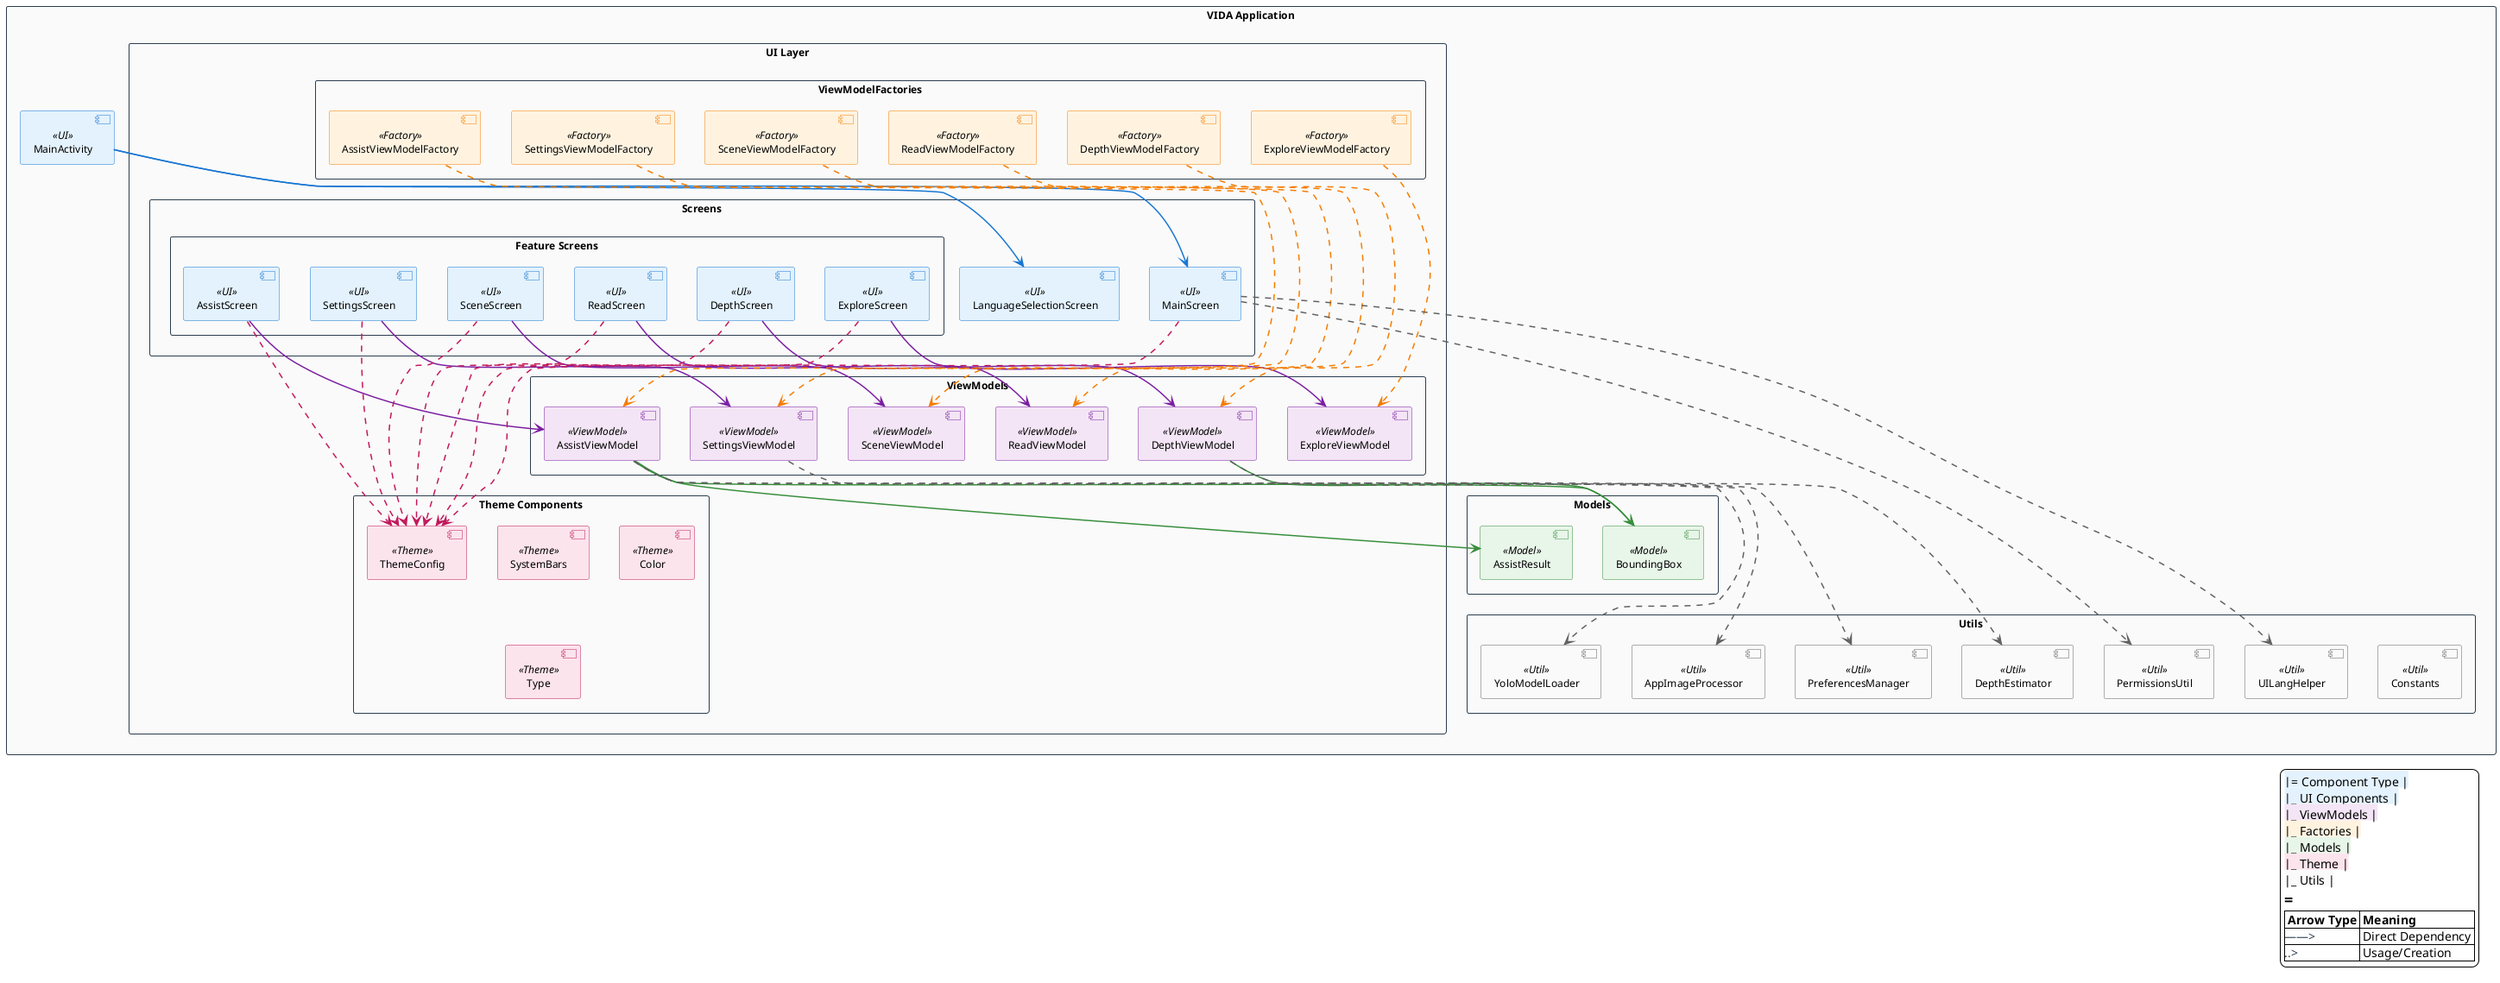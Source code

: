 @startuml VIDA Architecture

' Custom styles
skinparam backgroundColor white
skinparam handwritten false
skinparam shadowing false
skinparam defaultFontName Arial
skinparam defaultFontSize 12

' Package styling
skinparam packageStyle rectangle
skinparam package {
    BackgroundColor #FAFAFA
    BorderColor #2C3E50
    FontColor #2C3E50
    StereotypeFontColor #2C3E50
}

' Component styling
skinparam component {
    BackgroundColor<<UI>> #E3F2FD
    BorderColor<<UI>> #1976D2
    BackgroundColor<<ViewModel>> #F3E5F5
    BorderColor<<ViewModel>> #7B1FA2
    BackgroundColor<<Factory>> #FFF3E0
    BorderColor<<Factory>> #F57C00
    BackgroundColor<<Model>> #E8F5E9
    BorderColor<<Model>> #388E3C
    BackgroundColor<<Util>> #FAFAFA
    BorderColor<<Util>> #616161
    BackgroundColor<<Theme>> #FCE4EC
    BorderColor<<Theme>> #C2185B
}

' Arrow styling
skinparam arrow {
    Color #2C3E50
    Thickness 1.5
}

package "VIDA Application" {
    [MainActivity] as main <<UI>>

    package "UI Layer" {
        package "Screens" {
            [MainScreen] <<UI>>
            [LanguageSelectionScreen] <<UI>>
            
            package "Feature Screens" {
                [AssistScreen] <<UI>>
                [DepthScreen] <<UI>>
                [ExploreScreen] <<UI>>
                [ReadScreen] <<UI>>
                [SceneScreen] <<UI>>
                [SettingsScreen] <<UI>>
            }
        }

        package "ViewModels" {
            [AssistViewModel] <<ViewModel>>
            [DepthViewModel] <<ViewModel>>
            [ExploreViewModel] <<ViewModel>>
            [ReadViewModel] <<ViewModel>>
            [SceneViewModel] <<ViewModel>>
            [SettingsViewModel] <<ViewModel>>
        }

        package "ViewModelFactories" {
            [AssistViewModelFactory] <<Factory>>
            [DepthViewModelFactory] <<Factory>>
            [ExploreViewModelFactory] <<Factory>>
            [ReadViewModelFactory] <<Factory>>
            [SceneViewModelFactory] <<Factory>>
            [SettingsViewModelFactory] <<Factory>>
        }

        package "Theme Components" {
            [ThemeConfig] as theme <<Theme>>
            [SystemBars] <<Theme>>
            [Color] <<Theme>>
            [Type] <<Theme>>
        }
    }
    
    package "Models" {
        [BoundingBox] <<Model>>
        [AssistResult] <<Model>>
    }
    
    package "Utils" {
        [Constants] <<Util>>
        [PermissionsUtil] <<Util>>
        [PreferencesManager] <<Util>>
        [YoloModelLoader] <<Util>>
        [UILangHelper] <<Util>>
        [AppImageProcessor] <<Util>>
        [DepthEstimator] <<Util>>
    }
}

' Layout hints
together {
    [AssistScreen]
    [AssistViewModel]
    [AssistViewModelFactory]
}

together {
    [DepthScreen]
    [DepthViewModel]
    [DepthViewModelFactory]
}

' Main navigation flow
main -[#1976D2]-> [MainScreen]
main -[#1976D2]-> [LanguageSelectionScreen]

' Screen to ViewModel relationships
[AssistScreen] -[#7B1FA2]-> [AssistViewModel]
[DepthScreen] -[#7B1FA2]-> [DepthViewModel]
[ExploreScreen] -[#7B1FA2]-> [ExploreViewModel]
[ReadScreen] -[#7B1FA2]-> [ReadViewModel]
[SceneScreen] -[#7B1FA2]-> [SceneViewModel]
[SettingsScreen] -[#7B1FA2]-> [SettingsViewModel]

' ViewModel to ViewModelFactory relationships
[AssistViewModelFactory] -[#F57C00]..> [AssistViewModel]
[DepthViewModelFactory] -[#F57C00]..> [DepthViewModel]
[ExploreViewModelFactory] -[#F57C00]..> [ExploreViewModel]
[ReadViewModelFactory] -[#F57C00]..> [ReadViewModel]
[SceneViewModelFactory] -[#F57C00]..> [SceneViewModel]
[SettingsViewModelFactory] -[#F57C00]..> [SettingsViewModel]

' ViewModel to Model relationships
[AssistViewModel] -[#388E3C]-> [AssistResult]
[AssistViewModel] -[#388E3C]-> [BoundingBox]
[DepthViewModel] -[#388E3C]-> [BoundingBox]

' Theme relationships
[MainScreen] -[#C2185B]..> theme
[AssistScreen] -[#C2185B]..> theme
[DepthScreen] -[#C2185B]..> theme
[ExploreScreen] -[#C2185B]..> theme
[ReadScreen] -[#C2185B]..> theme
[SceneScreen] -[#C2185B]..> theme
[SettingsScreen] -[#C2185B]..> theme

' Utility relationships
[AssistViewModel] -[#616161]..> [YoloModelLoader]
[AssistViewModel] -[#616161]..> [AppImageProcessor]
[DepthViewModel] -[#616161]..> [DepthEstimator]
[MainScreen] -[#616161]..> [PermissionsUtil]
[SettingsViewModel] -[#616161]..> [PreferencesManager]
[MainScreen] -[#616161]..> [UILangHelper]

legend right
    <back:#E3F2FD>|= Component Type |</back>
    <back:#E3F2FD>|_ UI Components |</back>
    <back:#F3E5F5>|_ ViewModels |</back>
    <back:#FFF3E0>|_ Factories |</back>
    <back:#E8F5E9>|_ Models |</back>
    <back:#FCE4EC>|_ Theme |</back>
    <back:#FAFAFA>|_ Utils |</back>
    ==
    |= Arrow Type |= Meaning |
    |<color:#2C3E50>——></color>| Direct Dependency |
    |<color:#2C3E50>..></color>| Usage/Creation |
endlegend

@enduml 